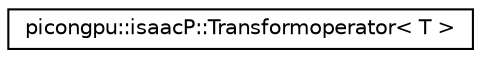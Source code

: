 digraph "Graphical Class Hierarchy"
{
 // LATEX_PDF_SIZE
  edge [fontname="Helvetica",fontsize="10",labelfontname="Helvetica",labelfontsize="10"];
  node [fontname="Helvetica",fontsize="10",shape=record];
  rankdir="LR";
  Node0 [label="picongpu::isaacP::Transformoperator\< T \>",height=0.2,width=0.4,color="black", fillcolor="white", style="filled",URL="$structpicongpu_1_1isaac_p_1_1_transformoperator.html",tooltip=" "];
}
